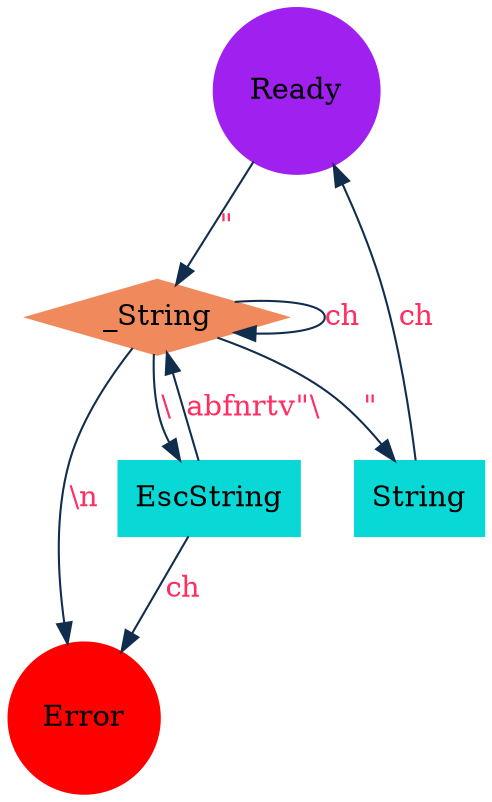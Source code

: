 // 字符串字面量的转换图
digraph LexcialString{
    Ready       [shape=circle,    fontcolor=black, fillcolor=purple,      style=filled, color=purple];
    Error       [shape=circle,    fontcolor=black, fillcolor=red,         style=filled, color=red   ];
    _String     [shape=diamond,   fontcolor=black, fillcolor="#f08a5d",   style=filled, color="#f08a5d"];
    String      [shape=box,       fontcolor=black, fillcolor="#08d9d6",   style=filled, color="#08d9d6"];
    EscString   [shape=box,       fontcolor=black, fillcolor="#08d9d6",   style=filled, color="#08d9d6"];

    Ready               -> _String               [label="\"",             color="#112d4e", fontcolor="#ff2e63"];
    _String             -> Error                 [label="\\n",            color="#112d4e", fontcolor="#ff2e63"];
    _String             -> EscString             [label="\\",             color="#112d4e", fontcolor="#ff2e63"];
    _String             -> String                [label="\"",             color="#112d4e", fontcolor="#ff2e63"];
    _String             -> _String               [label="ch",             color="#112d4e", fontcolor="#ff2e63"];
    String              -> Ready                 [label="ch",             color="#112d4e", fontcolor="#ff2e63"];
    EscString           -> _String               [label="abfnrtv\"\\",    color="#112d4e", fontcolor="#ff2e63"];
    EscString           -> Error                 [label="ch",             color="#112d4e", fontcolor="#ff2e63"];
}
